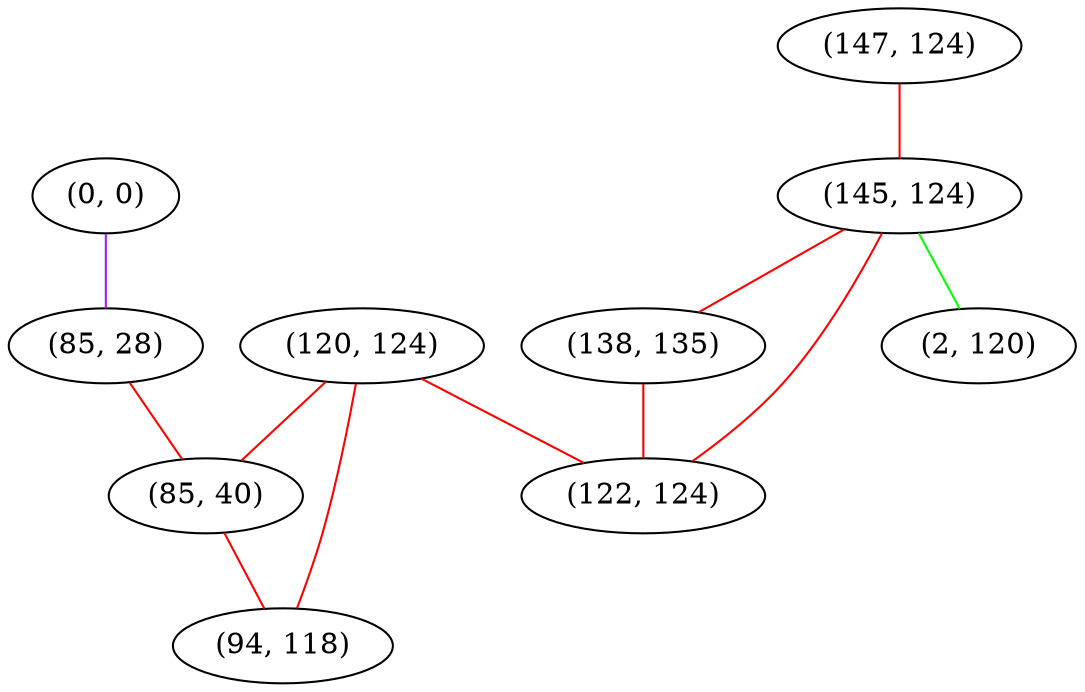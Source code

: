 graph "" {
"(0, 0)";
"(147, 124)";
"(145, 124)";
"(120, 124)";
"(138, 135)";
"(85, 28)";
"(122, 124)";
"(85, 40)";
"(94, 118)";
"(2, 120)";
"(0, 0)" -- "(85, 28)"  [color=purple, key=0, weight=4];
"(147, 124)" -- "(145, 124)"  [color=red, key=0, weight=1];
"(145, 124)" -- "(138, 135)"  [color=red, key=0, weight=1];
"(145, 124)" -- "(2, 120)"  [color=green, key=0, weight=2];
"(145, 124)" -- "(122, 124)"  [color=red, key=0, weight=1];
"(120, 124)" -- "(122, 124)"  [color=red, key=0, weight=1];
"(120, 124)" -- "(85, 40)"  [color=red, key=0, weight=1];
"(120, 124)" -- "(94, 118)"  [color=red, key=0, weight=1];
"(138, 135)" -- "(122, 124)"  [color=red, key=0, weight=1];
"(85, 28)" -- "(85, 40)"  [color=red, key=0, weight=1];
"(85, 40)" -- "(94, 118)"  [color=red, key=0, weight=1];
}
